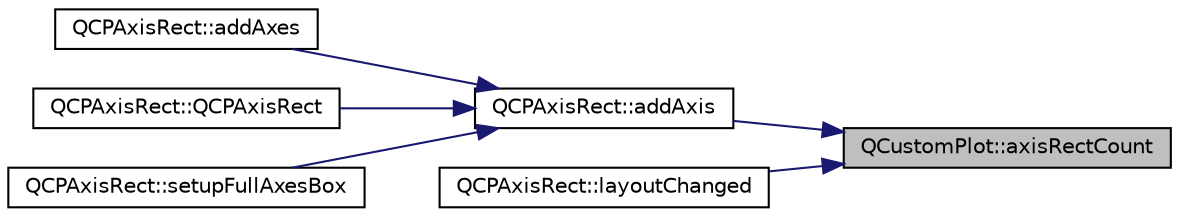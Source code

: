 digraph "QCustomPlot::axisRectCount"
{
 // LATEX_PDF_SIZE
  edge [fontname="Helvetica",fontsize="10",labelfontname="Helvetica",labelfontsize="10"];
  node [fontname="Helvetica",fontsize="10",shape=record];
  rankdir="RL";
  Node1 [label="QCustomPlot::axisRectCount",height=0.2,width=0.4,color="black", fillcolor="grey75", style="filled", fontcolor="black",tooltip=" "];
  Node1 -> Node2 [dir="back",color="midnightblue",fontsize="10",style="solid",fontname="Helvetica"];
  Node2 [label="QCPAxisRect::addAxis",height=0.2,width=0.4,color="black", fillcolor="white", style="filled",URL="$classQCPAxisRect.html#a2a845ee60eac7a8d5e71718c5e77c274",tooltip=" "];
  Node2 -> Node3 [dir="back",color="midnightblue",fontsize="10",style="solid",fontname="Helvetica"];
  Node3 [label="QCPAxisRect::addAxes",height=0.2,width=0.4,color="black", fillcolor="white", style="filled",URL="$classQCPAxisRect.html#a792e1f3d9cb1591fca135bb0de9b81fc",tooltip=" "];
  Node2 -> Node4 [dir="back",color="midnightblue",fontsize="10",style="solid",fontname="Helvetica"];
  Node4 [label="QCPAxisRect::QCPAxisRect",height=0.2,width=0.4,color="black", fillcolor="white", style="filled",URL="$classQCPAxisRect.html#a60b31dece805462c1b82eea2e69ba042",tooltip=" "];
  Node2 -> Node5 [dir="back",color="midnightblue",fontsize="10",style="solid",fontname="Helvetica"];
  Node5 [label="QCPAxisRect::setupFullAxesBox",height=0.2,width=0.4,color="black", fillcolor="white", style="filled",URL="$classQCPAxisRect.html#a5fa906175447b14206954f77fc7f1ef4",tooltip=" "];
  Node1 -> Node6 [dir="back",color="midnightblue",fontsize="10",style="solid",fontname="Helvetica"];
  Node6 [label="QCPAxisRect::layoutChanged",height=0.2,width=0.4,color="black", fillcolor="white", style="filled",URL="$classQCPAxisRect.html#a575e38ac71a21906dc2d7b3364db2d62",tooltip=" "];
}

